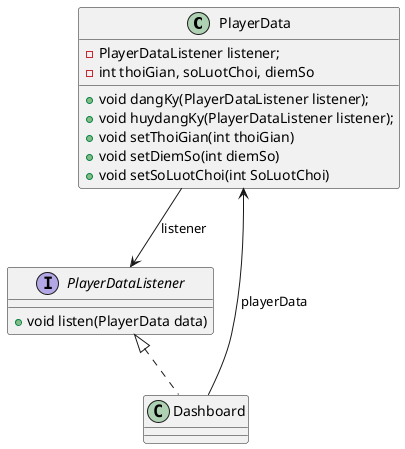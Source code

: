 @startuml

class PlayerData{
    - PlayerDataListener listener;
    - int thoiGian, soLuotChoi, diemSo
    + void dangKy(PlayerDataListener listener);
    + void huydangKy(PlayerDataListener listener);
    + void setThoiGian(int thoiGian)
    + void setDiemSo(int diemSo)
    + void setSoLuotChoi(int SoLuotChoi)
}
interface PlayerDataListener{
    + void listen(PlayerData data)
}
class Dashboard

PlayerData --> PlayerDataListener : listener
PlayerDataListener <|.. Dashboard
Dashboard --> PlayerData : playerData

@enduml